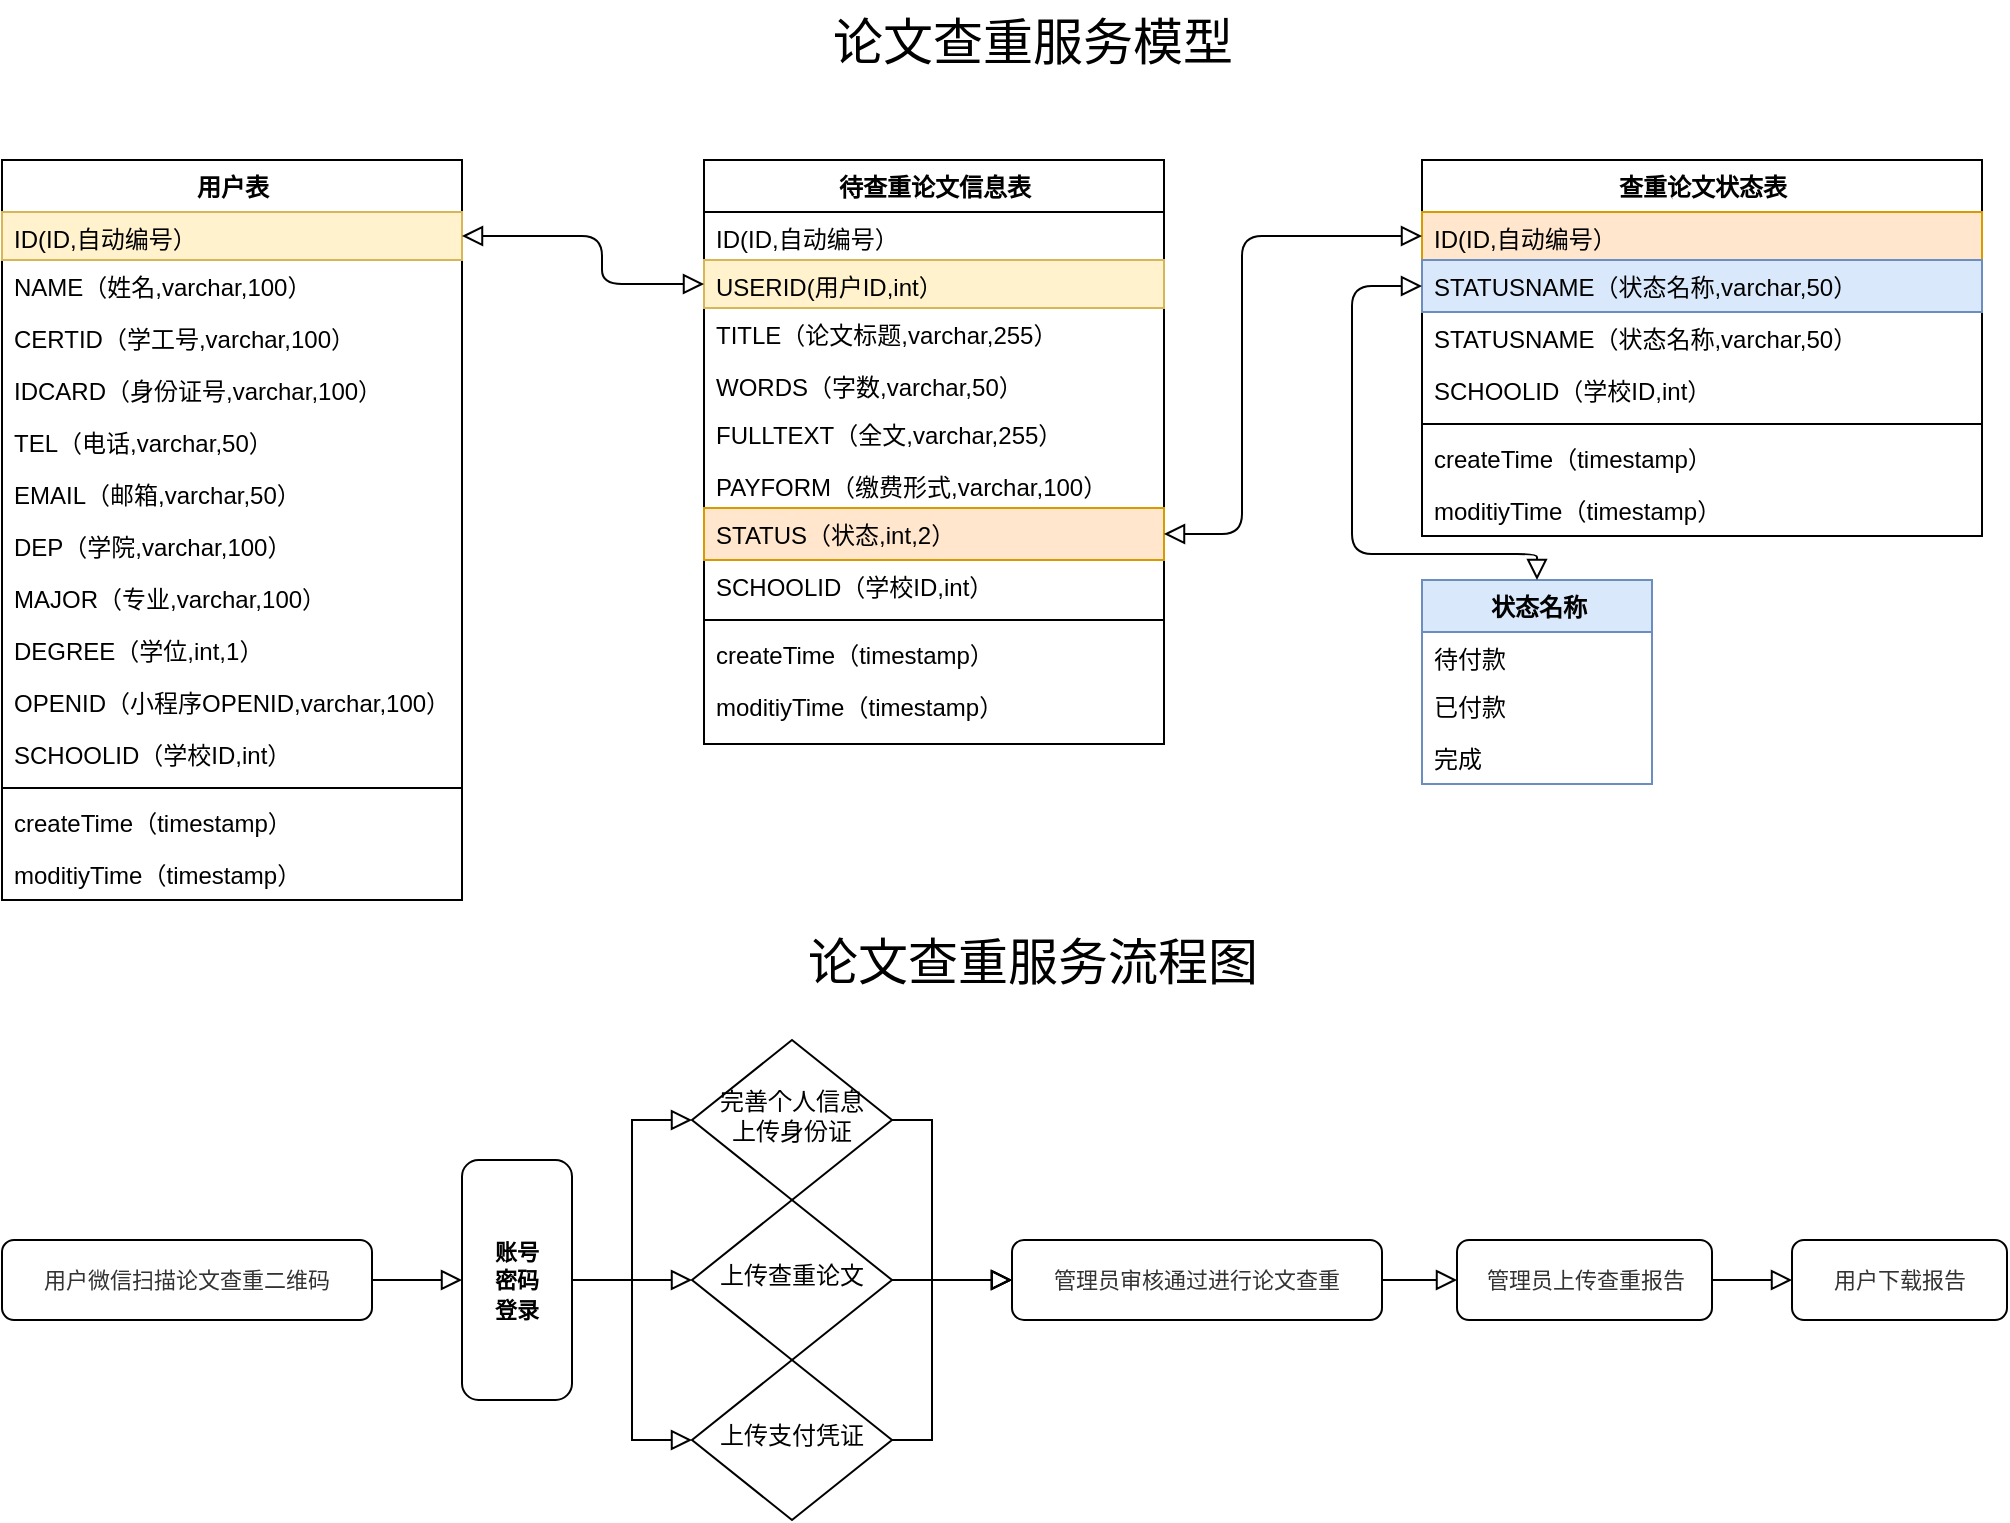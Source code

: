 <mxfile version="14.0.4" type="github">
  <diagram name="Page-1" id="9f46799a-70d6-7492-0946-bef42562c5a5">
    <mxGraphModel dx="2254" dy="843" grid="1" gridSize="10" guides="1" tooltips="1" connect="1" arrows="1" fold="1" page="1" pageScale="1" pageWidth="1100" pageHeight="850" background="#ffffff" math="0" shadow="0">
      <root>
        <mxCell id="0" />
        <mxCell id="1" parent="0" />
        <mxCell id="78961159f06e98e8-17" value="用户表" style="swimlane;html=1;fontStyle=1;align=center;verticalAlign=top;childLayout=stackLayout;horizontal=1;startSize=26;horizontalStack=0;resizeParent=1;resizeLast=0;collapsible=1;marginBottom=0;swimlaneFillColor=#ffffff;rounded=0;shadow=0;comic=0;labelBackgroundColor=none;strokeWidth=1;fillColor=none;fontFamily=Verdana;fontSize=12" parent="1" vertex="1">
          <mxGeometry x="55" y="100" width="230" height="370" as="geometry" />
        </mxCell>
        <mxCell id="fv30kqONhBUnfQ6e0FZD-2" value="ID(ID,自动编号）" style="text;html=1;strokeColor=#d6b656;fillColor=#fff2cc;align=left;verticalAlign=top;spacingLeft=4;spacingRight=4;whiteSpace=wrap;overflow=hidden;rotatable=0;points=[[0,0.5],[1,0.5]];portConstraint=eastwest;" vertex="1" parent="78961159f06e98e8-17">
          <mxGeometry y="26" width="230" height="24" as="geometry" />
        </mxCell>
        <mxCell id="fv30kqONhBUnfQ6e0FZD-4" value="NAME（姓名,varchar,100）" style="text;html=1;strokeColor=none;fillColor=none;align=left;verticalAlign=top;spacingLeft=4;spacingRight=4;whiteSpace=wrap;overflow=hidden;rotatable=0;points=[[0,0.5],[1,0.5]];portConstraint=eastwest;" vertex="1" parent="78961159f06e98e8-17">
          <mxGeometry y="50" width="230" height="26" as="geometry" />
        </mxCell>
        <mxCell id="78961159f06e98e8-21" value="CERTID（学工号,varchar,100）" style="text;html=1;strokeColor=none;fillColor=none;align=left;verticalAlign=top;spacingLeft=4;spacingRight=4;whiteSpace=wrap;overflow=hidden;rotatable=0;points=[[0,0.5],[1,0.5]];portConstraint=eastwest;" parent="78961159f06e98e8-17" vertex="1">
          <mxGeometry y="76" width="230" height="26" as="geometry" />
        </mxCell>
        <mxCell id="78961159f06e98e8-23" value="IDCARD（身份证号,varchar,100）" style="text;html=1;strokeColor=none;fillColor=none;align=left;verticalAlign=top;spacingLeft=4;spacingRight=4;whiteSpace=wrap;overflow=hidden;rotatable=0;points=[[0,0.5],[1,0.5]];portConstraint=eastwest;" parent="78961159f06e98e8-17" vertex="1">
          <mxGeometry y="102" width="230" height="26" as="geometry" />
        </mxCell>
        <mxCell id="78961159f06e98e8-24" value="TEL（电话,varchar,50）" style="text;html=1;strokeColor=none;fillColor=none;align=left;verticalAlign=top;spacingLeft=4;spacingRight=4;whiteSpace=wrap;overflow=hidden;rotatable=0;points=[[0,0.5],[1,0.5]];portConstraint=eastwest;" parent="78961159f06e98e8-17" vertex="1">
          <mxGeometry y="128" width="230" height="26" as="geometry" />
        </mxCell>
        <mxCell id="fv30kqONhBUnfQ6e0FZD-3" value="EMAIL（邮箱,varchar,50）" style="text;html=1;strokeColor=none;fillColor=none;align=left;verticalAlign=top;spacingLeft=4;spacingRight=4;whiteSpace=wrap;overflow=hidden;rotatable=0;points=[[0,0.5],[1,0.5]];portConstraint=eastwest;" vertex="1" parent="78961159f06e98e8-17">
          <mxGeometry y="154" width="230" height="26" as="geometry" />
        </mxCell>
        <mxCell id="fv30kqONhBUnfQ6e0FZD-5" value="DEP（学院,varchar,100）" style="text;html=1;strokeColor=none;fillColor=none;align=left;verticalAlign=top;spacingLeft=4;spacingRight=4;whiteSpace=wrap;overflow=hidden;rotatable=0;points=[[0,0.5],[1,0.5]];portConstraint=eastwest;" vertex="1" parent="78961159f06e98e8-17">
          <mxGeometry y="180" width="230" height="26" as="geometry" />
        </mxCell>
        <mxCell id="fv30kqONhBUnfQ6e0FZD-6" value="MAJOR（专业,varchar,100）" style="text;html=1;strokeColor=none;fillColor=none;align=left;verticalAlign=top;spacingLeft=4;spacingRight=4;whiteSpace=wrap;overflow=hidden;rotatable=0;points=[[0,0.5],[1,0.5]];portConstraint=eastwest;" vertex="1" parent="78961159f06e98e8-17">
          <mxGeometry y="206" width="230" height="26" as="geometry" />
        </mxCell>
        <mxCell id="fv30kqONhBUnfQ6e0FZD-7" value="DEGREE（学位,int,1）" style="text;html=1;strokeColor=none;fillColor=none;align=left;verticalAlign=top;spacingLeft=4;spacingRight=4;whiteSpace=wrap;overflow=hidden;rotatable=0;points=[[0,0.5],[1,0.5]];portConstraint=eastwest;" vertex="1" parent="78961159f06e98e8-17">
          <mxGeometry y="232" width="230" height="26" as="geometry" />
        </mxCell>
        <mxCell id="78961159f06e98e8-25" value="OPENID（小程序OPENID,varchar,100）" style="text;html=1;strokeColor=none;fillColor=none;align=left;verticalAlign=top;spacingLeft=4;spacingRight=4;whiteSpace=wrap;overflow=hidden;rotatable=0;points=[[0,0.5],[1,0.5]];portConstraint=eastwest;" parent="78961159f06e98e8-17" vertex="1">
          <mxGeometry y="258" width="230" height="26" as="geometry" />
        </mxCell>
        <mxCell id="78961159f06e98e8-26" value="SCHOOLID（学校ID,int）" style="text;html=1;strokeColor=none;fillColor=none;align=left;verticalAlign=top;spacingLeft=4;spacingRight=4;whiteSpace=wrap;overflow=hidden;rotatable=0;points=[[0,0.5],[1,0.5]];portConstraint=eastwest;" parent="78961159f06e98e8-17" vertex="1">
          <mxGeometry y="284" width="230" height="26" as="geometry" />
        </mxCell>
        <mxCell id="78961159f06e98e8-19" value="" style="line;html=1;strokeWidth=1;fillColor=none;align=left;verticalAlign=middle;spacingTop=-1;spacingLeft=3;spacingRight=3;rotatable=0;labelPosition=right;points=[];portConstraint=eastwest;" parent="78961159f06e98e8-17" vertex="1">
          <mxGeometry y="310" width="230" height="8" as="geometry" />
        </mxCell>
        <mxCell id="78961159f06e98e8-20" value="createTime（timestamp）" style="text;html=1;strokeColor=none;fillColor=none;align=left;verticalAlign=top;spacingLeft=4;spacingRight=4;whiteSpace=wrap;overflow=hidden;rotatable=0;points=[[0,0.5],[1,0.5]];portConstraint=eastwest;" parent="78961159f06e98e8-17" vertex="1">
          <mxGeometry y="318" width="230" height="26" as="geometry" />
        </mxCell>
        <mxCell id="78961159f06e98e8-27" value="moditiyTime（timestamp）" style="text;html=1;strokeColor=none;fillColor=none;align=left;verticalAlign=top;spacingLeft=4;spacingRight=4;whiteSpace=wrap;overflow=hidden;rotatable=0;points=[[0,0.5],[1,0.5]];portConstraint=eastwest;" parent="78961159f06e98e8-17" vertex="1">
          <mxGeometry y="344" width="230" height="26" as="geometry" />
        </mxCell>
        <mxCell id="78961159f06e98e8-30" value="待查重论文信息表" style="swimlane;html=1;fontStyle=1;align=center;verticalAlign=top;childLayout=stackLayout;horizontal=1;startSize=26;horizontalStack=0;resizeParent=1;resizeLast=0;collapsible=1;marginBottom=0;swimlaneFillColor=#ffffff;rounded=0;shadow=0;comic=0;labelBackgroundColor=none;strokeWidth=1;fillColor=none;fontFamily=Verdana;fontSize=12" parent="1" vertex="1">
          <mxGeometry x="406" y="100" width="230" height="292" as="geometry">
            <mxRectangle x="430" y="83" width="130" height="26" as="alternateBounds" />
          </mxGeometry>
        </mxCell>
        <mxCell id="fv30kqONhBUnfQ6e0FZD-8" value="ID(ID,自动编号）" style="text;html=1;strokeColor=none;fillColor=none;align=left;verticalAlign=top;spacingLeft=4;spacingRight=4;whiteSpace=wrap;overflow=hidden;rotatable=0;points=[[0,0.5],[1,0.5]];portConstraint=eastwest;" vertex="1" parent="78961159f06e98e8-30">
          <mxGeometry y="26" width="230" height="24" as="geometry" />
        </mxCell>
        <mxCell id="fv30kqONhBUnfQ6e0FZD-18" value="USERID(用户ID,int）" style="text;html=1;strokeColor=#d6b656;fillColor=#fff2cc;align=left;verticalAlign=top;spacingLeft=4;spacingRight=4;whiteSpace=wrap;overflow=hidden;rotatable=0;points=[[0,0.5],[1,0.5]];portConstraint=eastwest;" vertex="1" parent="78961159f06e98e8-30">
          <mxGeometry y="50" width="230" height="24" as="geometry" />
        </mxCell>
        <mxCell id="78961159f06e98e8-31" value="TITLE（论文标题,varchar,255）" style="text;html=1;strokeColor=none;fillColor=none;align=left;verticalAlign=top;spacingLeft=4;spacingRight=4;whiteSpace=wrap;overflow=hidden;rotatable=0;points=[[0,0.5],[1,0.5]];portConstraint=eastwest;" parent="78961159f06e98e8-30" vertex="1">
          <mxGeometry y="74" width="230" height="26" as="geometry" />
        </mxCell>
        <mxCell id="78961159f06e98e8-32" value="WORDS（字数,varchar,50）" style="text;html=1;strokeColor=none;fillColor=none;align=left;verticalAlign=top;spacingLeft=4;spacingRight=4;whiteSpace=wrap;overflow=hidden;rotatable=0;points=[[0,0.5],[1,0.5]];portConstraint=eastwest;" parent="78961159f06e98e8-30" vertex="1">
          <mxGeometry y="100" width="230" height="24" as="geometry" />
        </mxCell>
        <mxCell id="78961159f06e98e8-33" value="FULLTEXT（全文,varchar,255）" style="text;html=1;strokeColor=none;fillColor=none;align=left;verticalAlign=top;spacingLeft=4;spacingRight=4;whiteSpace=wrap;overflow=hidden;rotatable=0;points=[[0,0.5],[1,0.5]];portConstraint=eastwest;" parent="78961159f06e98e8-30" vertex="1">
          <mxGeometry y="124" width="230" height="26" as="geometry" />
        </mxCell>
        <mxCell id="78961159f06e98e8-36" value="PAYFORM（缴费形式,varchar,100）" style="text;html=1;strokeColor=none;fillColor=none;align=left;verticalAlign=top;spacingLeft=4;spacingRight=4;whiteSpace=wrap;overflow=hidden;rotatable=0;points=[[0,0.5],[1,0.5]];portConstraint=eastwest;" parent="78961159f06e98e8-30" vertex="1">
          <mxGeometry y="150" width="230" height="24" as="geometry" />
        </mxCell>
        <mxCell id="78961159f06e98e8-37" value="STATUS（状态,int,2）" style="text;html=1;strokeColor=#d79b00;fillColor=#ffe6cc;align=left;verticalAlign=top;spacingLeft=4;spacingRight=4;whiteSpace=wrap;overflow=hidden;rotatable=0;points=[[0,0.5],[1,0.5]];portConstraint=eastwest;" parent="78961159f06e98e8-30" vertex="1">
          <mxGeometry y="174" width="230" height="26" as="geometry" />
        </mxCell>
        <mxCell id="fv30kqONhBUnfQ6e0FZD-15" value="SCHOOLID（学校ID,int）" style="text;html=1;strokeColor=none;fillColor=none;align=left;verticalAlign=top;spacingLeft=4;spacingRight=4;whiteSpace=wrap;overflow=hidden;rotatable=0;points=[[0,0.5],[1,0.5]];portConstraint=eastwest;" vertex="1" parent="78961159f06e98e8-30">
          <mxGeometry y="200" width="230" height="26" as="geometry" />
        </mxCell>
        <mxCell id="78961159f06e98e8-38" value="" style="line;html=1;strokeWidth=1;fillColor=none;align=left;verticalAlign=middle;spacingTop=-1;spacingLeft=3;spacingRight=3;rotatable=0;labelPosition=right;points=[];portConstraint=eastwest;" parent="78961159f06e98e8-30" vertex="1">
          <mxGeometry y="226" width="230" height="8" as="geometry" />
        </mxCell>
        <mxCell id="fv30kqONhBUnfQ6e0FZD-9" value="createTime（timestamp）" style="text;html=1;strokeColor=none;fillColor=none;align=left;verticalAlign=top;spacingLeft=4;spacingRight=4;whiteSpace=wrap;overflow=hidden;rotatable=0;points=[[0,0.5],[1,0.5]];portConstraint=eastwest;" vertex="1" parent="78961159f06e98e8-30">
          <mxGeometry y="234" width="230" height="26" as="geometry" />
        </mxCell>
        <mxCell id="fv30kqONhBUnfQ6e0FZD-10" value="moditiyTime（timestamp）" style="text;html=1;strokeColor=none;fillColor=none;align=left;verticalAlign=top;spacingLeft=4;spacingRight=4;whiteSpace=wrap;overflow=hidden;rotatable=0;points=[[0,0.5],[1,0.5]];portConstraint=eastwest;" vertex="1" parent="78961159f06e98e8-30">
          <mxGeometry y="260" width="230" height="26" as="geometry" />
        </mxCell>
        <mxCell id="78961159f06e98e8-43" value="查重论文状态表" style="swimlane;html=1;fontStyle=1;align=center;verticalAlign=top;childLayout=stackLayout;horizontal=1;startSize=26;horizontalStack=0;resizeParent=1;resizeLast=0;collapsible=1;marginBottom=0;swimlaneFillColor=#ffffff;rounded=0;shadow=0;comic=0;labelBackgroundColor=none;strokeWidth=1;fillColor=none;fontFamily=Verdana;fontSize=12" parent="1" vertex="1">
          <mxGeometry x="765" y="100" width="280" height="188" as="geometry" />
        </mxCell>
        <mxCell id="fv30kqONhBUnfQ6e0FZD-13" value="ID(ID,自动编号）" style="text;html=1;strokeColor=#d79b00;fillColor=#ffe6cc;align=left;verticalAlign=top;spacingLeft=4;spacingRight=4;whiteSpace=wrap;overflow=hidden;rotatable=0;points=[[0,0.5],[1,0.5]];portConstraint=eastwest;" vertex="1" parent="78961159f06e98e8-43">
          <mxGeometry y="26" width="280" height="24" as="geometry" />
        </mxCell>
        <mxCell id="78961159f06e98e8-44" value="STATUSNAME（状态名称,varchar,50）" style="text;html=1;strokeColor=#6c8ebf;fillColor=#dae8fc;align=left;verticalAlign=top;spacingLeft=4;spacingRight=4;whiteSpace=wrap;overflow=hidden;rotatable=0;points=[[0,0.5],[1,0.5]];portConstraint=eastwest;" parent="78961159f06e98e8-43" vertex="1">
          <mxGeometry y="50" width="280" height="26" as="geometry" />
        </mxCell>
        <mxCell id="78961159f06e98e8-45" value="STATUSNAME（状态名称,varchar,50）" style="text;html=1;strokeColor=none;fillColor=none;align=left;verticalAlign=top;spacingLeft=4;spacingRight=4;whiteSpace=wrap;overflow=hidden;rotatable=0;points=[[0,0.5],[1,0.5]];portConstraint=eastwest;" parent="78961159f06e98e8-43" vertex="1">
          <mxGeometry y="76" width="280" height="26" as="geometry" />
        </mxCell>
        <mxCell id="fv30kqONhBUnfQ6e0FZD-14" value="SCHOOLID（学校ID,int）" style="text;html=1;strokeColor=none;fillColor=none;align=left;verticalAlign=top;spacingLeft=4;spacingRight=4;whiteSpace=wrap;overflow=hidden;rotatable=0;points=[[0,0.5],[1,0.5]];portConstraint=eastwest;" vertex="1" parent="78961159f06e98e8-43">
          <mxGeometry y="102" width="280" height="26" as="geometry" />
        </mxCell>
        <mxCell id="78961159f06e98e8-51" value="" style="line;html=1;strokeWidth=1;fillColor=none;align=left;verticalAlign=middle;spacingTop=-1;spacingLeft=3;spacingRight=3;rotatable=0;labelPosition=right;points=[];portConstraint=eastwest;" parent="78961159f06e98e8-43" vertex="1">
          <mxGeometry y="128" width="280" height="8" as="geometry" />
        </mxCell>
        <mxCell id="fv30kqONhBUnfQ6e0FZD-11" value="createTime（timestamp）" style="text;html=1;strokeColor=none;fillColor=none;align=left;verticalAlign=top;spacingLeft=4;spacingRight=4;whiteSpace=wrap;overflow=hidden;rotatable=0;points=[[0,0.5],[1,0.5]];portConstraint=eastwest;" vertex="1" parent="78961159f06e98e8-43">
          <mxGeometry y="136" width="280" height="26" as="geometry" />
        </mxCell>
        <mxCell id="fv30kqONhBUnfQ6e0FZD-12" value="moditiyTime（timestamp）" style="text;html=1;strokeColor=none;fillColor=none;align=left;verticalAlign=top;spacingLeft=4;spacingRight=4;whiteSpace=wrap;overflow=hidden;rotatable=0;points=[[0,0.5],[1,0.5]];portConstraint=eastwest;" vertex="1" parent="78961159f06e98e8-43">
          <mxGeometry y="162" width="280" height="26" as="geometry" />
        </mxCell>
        <mxCell id="fv30kqONhBUnfQ6e0FZD-1" value="论文查重服务模型" style="text;html=1;align=center;verticalAlign=middle;resizable=0;points=[];autosize=1;fontSize=25;fontStyle=0" vertex="1" parent="1">
          <mxGeometry x="460" y="20" width="220" height="40" as="geometry" />
        </mxCell>
        <mxCell id="fv30kqONhBUnfQ6e0FZD-16" style="edgeStyle=orthogonalEdgeStyle;html=1;labelBackgroundColor=none;startFill=0;startSize=8;endArrow=block;endFill=0;endSize=8;fontFamily=Verdana;fontSize=12;startArrow=block;rounded=1;" edge="1" parent="1" source="78961159f06e98e8-37" target="fv30kqONhBUnfQ6e0FZD-13">
          <mxGeometry relative="1" as="geometry">
            <Array as="points">
              <mxPoint x="675" y="287" />
              <mxPoint x="675" y="138" />
            </Array>
            <mxPoint x="825" y="319.0" as="sourcePoint" />
            <mxPoint x="675" y="147" as="targetPoint" />
          </mxGeometry>
        </mxCell>
        <mxCell id="fv30kqONhBUnfQ6e0FZD-17" style="edgeStyle=orthogonalEdgeStyle;html=1;labelBackgroundColor=none;startFill=0;startSize=8;endArrow=block;endFill=0;endSize=8;fontFamily=Verdana;fontSize=12;startArrow=block;exitX=1;exitY=0.5;exitDx=0;exitDy=0;rounded=1;" edge="1" parent="1" source="fv30kqONhBUnfQ6e0FZD-2" target="fv30kqONhBUnfQ6e0FZD-18">
          <mxGeometry relative="1" as="geometry">
            <Array as="points">
              <mxPoint x="355" y="138" />
              <mxPoint x="355" y="162" />
            </Array>
            <mxPoint x="305" y="204.8" as="sourcePoint" />
            <mxPoint x="442.2" y="37.04" as="targetPoint" />
          </mxGeometry>
        </mxCell>
        <mxCell id="fv30kqONhBUnfQ6e0FZD-19" value="状态名称" style="swimlane;html=1;fontStyle=1;align=center;verticalAlign=top;childLayout=stackLayout;horizontal=1;startSize=26;horizontalStack=0;resizeParent=1;resizeLast=0;collapsible=1;marginBottom=0;swimlaneFillColor=#ffffff;rounded=0;shadow=0;comic=0;labelBackgroundColor=none;strokeWidth=1;fillColor=#dae8fc;fontFamily=Verdana;fontSize=12;strokeColor=#6c8ebf;" vertex="1" parent="1">
          <mxGeometry x="765" y="310" width="115" height="102" as="geometry" />
        </mxCell>
        <mxCell id="fv30kqONhBUnfQ6e0FZD-20" value="待付款" style="text;html=1;align=left;verticalAlign=top;spacingLeft=4;spacingRight=4;whiteSpace=wrap;overflow=hidden;rotatable=0;points=[[0,0.5],[1,0.5]];portConstraint=eastwest;" vertex="1" parent="fv30kqONhBUnfQ6e0FZD-19">
          <mxGeometry y="26" width="115" height="24" as="geometry" />
        </mxCell>
        <mxCell id="fv30kqONhBUnfQ6e0FZD-21" value="已付款" style="text;html=1;strokeColor=none;fillColor=none;align=left;verticalAlign=top;spacingLeft=4;spacingRight=4;whiteSpace=wrap;overflow=hidden;rotatable=0;points=[[0,0.5],[1,0.5]];portConstraint=eastwest;" vertex="1" parent="fv30kqONhBUnfQ6e0FZD-19">
          <mxGeometry y="50" width="115" height="26" as="geometry" />
        </mxCell>
        <mxCell id="fv30kqONhBUnfQ6e0FZD-22" value="完成" style="text;html=1;strokeColor=none;fillColor=none;align=left;verticalAlign=top;spacingLeft=4;spacingRight=4;whiteSpace=wrap;overflow=hidden;rotatable=0;points=[[0,0.5],[1,0.5]];portConstraint=eastwest;" vertex="1" parent="fv30kqONhBUnfQ6e0FZD-19">
          <mxGeometry y="76" width="115" height="26" as="geometry" />
        </mxCell>
        <mxCell id="fv30kqONhBUnfQ6e0FZD-27" style="edgeStyle=orthogonalEdgeStyle;html=1;labelBackgroundColor=none;startFill=0;startSize=8;endArrow=block;endFill=0;endSize=8;fontFamily=Verdana;fontSize=12;startArrow=block;rounded=1;" edge="1" parent="1" source="fv30kqONhBUnfQ6e0FZD-19" target="78961159f06e98e8-44">
          <mxGeometry relative="1" as="geometry">
            <Array as="points">
              <mxPoint x="823" y="297" />
              <mxPoint x="730" y="297" />
              <mxPoint x="730" y="163" />
            </Array>
            <mxPoint x="646" y="297" as="sourcePoint" />
            <mxPoint x="775" y="148" as="targetPoint" />
          </mxGeometry>
        </mxCell>
        <mxCell id="fv30kqONhBUnfQ6e0FZD-28" value="&lt;span style=&quot;color: rgb(51 , 51 , 51) ; font-size: 11px ; background-color: rgb(255 , 255 , 255)&quot;&gt;用户微信扫描论文查重二维码&lt;/span&gt;" style="rounded=1;whiteSpace=wrap;html=1;fontSize=11;glass=0;strokeWidth=1;shadow=0;" vertex="1" parent="1">
          <mxGeometry x="55" y="640" width="185" height="40" as="geometry" />
        </mxCell>
        <object label="" id="fv30kqONhBUnfQ6e0FZD-29">
          <mxCell style="edgeStyle=orthogonalEdgeStyle;rounded=0;html=1;jettySize=auto;orthogonalLoop=1;fontSize=11;endArrow=block;endFill=0;endSize=8;strokeWidth=1;shadow=0;labelBackgroundColor=none;fontStyle=1;exitX=1;exitY=0.5;exitDx=0;exitDy=0;entryX=0;entryY=0.5;entryDx=0;entryDy=0;" edge="1" parent="1" source="fv30kqONhBUnfQ6e0FZD-28" target="fv30kqONhBUnfQ6e0FZD-32">
            <mxGeometry y="10" relative="1" as="geometry">
              <mxPoint as="offset" />
              <mxPoint x="420" y="640" as="sourcePoint" />
              <mxPoint x="280" y="660" as="targetPoint" />
            </mxGeometry>
          </mxCell>
        </object>
        <mxCell id="fv30kqONhBUnfQ6e0FZD-30" value="完善个人信息&lt;br&gt;上传身份证" style="rhombus;whiteSpace=wrap;html=1;shadow=0;fontFamily=Helvetica;fontSize=12;align=center;strokeWidth=1;spacing=6;spacingTop=-4;" vertex="1" parent="1">
          <mxGeometry x="400" y="540" width="100" height="80" as="geometry" />
        </mxCell>
        <mxCell id="fv30kqONhBUnfQ6e0FZD-32" value="&lt;span style=&quot;font-size: 11px ; font-weight: 700&quot;&gt;账号&lt;br&gt;密码&lt;br&gt;登录&lt;/span&gt;" style="rounded=1;whiteSpace=wrap;html=1;fontSize=12;glass=0;strokeWidth=1;shadow=0;" vertex="1" parent="1">
          <mxGeometry x="285" y="600" width="55" height="120" as="geometry" />
        </mxCell>
        <mxCell id="fv30kqONhBUnfQ6e0FZD-33" value="上传支付凭证" style="rhombus;whiteSpace=wrap;html=1;shadow=0;fontFamily=Helvetica;fontSize=12;align=center;strokeWidth=1;spacing=6;spacingTop=-4;" vertex="1" parent="1">
          <mxGeometry x="400" y="700" width="100" height="80" as="geometry" />
        </mxCell>
        <object label="" id="fv30kqONhBUnfQ6e0FZD-34">
          <mxCell style="edgeStyle=orthogonalEdgeStyle;rounded=0;html=1;jettySize=auto;orthogonalLoop=1;fontSize=11;endArrow=block;endFill=0;endSize=8;strokeWidth=1;shadow=0;labelBackgroundColor=none;fontStyle=1;exitX=1;exitY=0.5;exitDx=0;exitDy=0;entryX=0;entryY=0.5;entryDx=0;entryDy=0;" edge="1" parent="1" source="fv30kqONhBUnfQ6e0FZD-32" target="fv30kqONhBUnfQ6e0FZD-30">
            <mxGeometry y="10" relative="1" as="geometry">
              <mxPoint as="offset" />
              <mxPoint x="490" y="620" as="sourcePoint" />
              <mxPoint x="750" y="710" as="targetPoint" />
              <Array as="points">
                <mxPoint x="370" y="660" />
                <mxPoint x="370" y="580" />
              </Array>
            </mxGeometry>
          </mxCell>
        </object>
        <object label="" id="fv30kqONhBUnfQ6e0FZD-35">
          <mxCell style="edgeStyle=orthogonalEdgeStyle;rounded=0;html=1;jettySize=auto;orthogonalLoop=1;fontSize=11;endArrow=block;endFill=0;endSize=8;strokeWidth=1;shadow=0;labelBackgroundColor=none;fontStyle=1;exitX=1;exitY=0.5;exitDx=0;exitDy=0;entryX=0;entryY=0.5;entryDx=0;entryDy=0;" edge="1" parent="1" source="fv30kqONhBUnfQ6e0FZD-32" target="fv30kqONhBUnfQ6e0FZD-33">
            <mxGeometry y="10" relative="1" as="geometry">
              <mxPoint as="offset" />
              <mxPoint x="350" y="670" as="sourcePoint" />
              <mxPoint x="400" y="630" as="targetPoint" />
              <Array as="points">
                <mxPoint x="370" y="660" />
                <mxPoint x="370" y="740" />
              </Array>
            </mxGeometry>
          </mxCell>
        </object>
        <object label="" id="fv30kqONhBUnfQ6e0FZD-37">
          <mxCell style="edgeStyle=orthogonalEdgeStyle;rounded=0;html=1;jettySize=auto;orthogonalLoop=1;fontSize=11;endArrow=block;endFill=0;endSize=8;strokeWidth=1;shadow=0;labelBackgroundColor=none;fontStyle=1;entryX=0;entryY=0.5;entryDx=0;entryDy=0;exitX=1;exitY=0.5;exitDx=0;exitDy=0;" edge="1" parent="1" source="fv30kqONhBUnfQ6e0FZD-30" target="fv30kqONhBUnfQ6e0FZD-39">
            <mxGeometry y="10" relative="1" as="geometry">
              <mxPoint as="offset" />
              <mxPoint x="490" y="620" as="sourcePoint" />
              <mxPoint x="540" y="670" as="targetPoint" />
              <Array as="points">
                <mxPoint x="520" y="580" />
                <mxPoint x="520" y="660" />
              </Array>
            </mxGeometry>
          </mxCell>
        </object>
        <object label="" id="fv30kqONhBUnfQ6e0FZD-38">
          <mxCell style="edgeStyle=orthogonalEdgeStyle;rounded=0;html=1;jettySize=auto;orthogonalLoop=1;fontSize=11;endArrow=block;endFill=0;endSize=8;strokeWidth=1;shadow=0;labelBackgroundColor=none;fontStyle=1;exitX=1;exitY=0.5;exitDx=0;exitDy=0;entryX=0;entryY=0.5;entryDx=0;entryDy=0;" edge="1" parent="1" source="fv30kqONhBUnfQ6e0FZD-33" target="fv30kqONhBUnfQ6e0FZD-39">
            <mxGeometry y="10" relative="1" as="geometry">
              <mxPoint as="offset" />
              <mxPoint x="490" y="710" as="sourcePoint" />
              <mxPoint x="540" y="670" as="targetPoint" />
              <Array as="points">
                <mxPoint x="520" y="740" />
                <mxPoint x="520" y="660" />
              </Array>
            </mxGeometry>
          </mxCell>
        </object>
        <mxCell id="fv30kqONhBUnfQ6e0FZD-39" value="&lt;span style=&quot;color: rgb(51 , 51 , 51) ; font-size: 11px ; background-color: rgb(255 , 255 , 255)&quot;&gt;管理员审核通过进行论文查重&lt;/span&gt;" style="rounded=1;whiteSpace=wrap;html=1;fontSize=11;glass=0;strokeWidth=1;shadow=0;" vertex="1" parent="1">
          <mxGeometry x="560" y="640" width="185" height="40" as="geometry" />
        </mxCell>
        <object label="" id="fv30kqONhBUnfQ6e0FZD-40">
          <mxCell style="edgeStyle=orthogonalEdgeStyle;rounded=0;html=1;jettySize=auto;orthogonalLoop=1;fontSize=11;endArrow=block;endFill=0;endSize=8;strokeWidth=1;shadow=0;labelBackgroundColor=none;fontStyle=1;" edge="1" parent="1" source="fv30kqONhBUnfQ6e0FZD-39" target="fv30kqONhBUnfQ6e0FZD-42">
            <mxGeometry y="10" relative="1" as="geometry">
              <mxPoint as="offset" />
              <mxPoint x="735" y="660" as="sourcePoint" />
              <mxPoint x="810" y="660" as="targetPoint" />
              <Array as="points" />
            </mxGeometry>
          </mxCell>
        </object>
        <mxCell id="fv30kqONhBUnfQ6e0FZD-42" value="&lt;span style=&quot;color: rgb(51 , 51 , 51) ; font-size: 11px ; background-color: rgb(255 , 255 , 255)&quot;&gt;管理员上传查重报告&lt;/span&gt;" style="rounded=1;whiteSpace=wrap;html=1;fontSize=11;glass=0;strokeWidth=1;shadow=0;" vertex="1" parent="1">
          <mxGeometry x="782.5" y="640" width="127.5" height="40" as="geometry" />
        </mxCell>
        <mxCell id="fv30kqONhBUnfQ6e0FZD-45" value="&lt;span style=&quot;color: rgb(51 , 51 , 51) ; font-size: 11px ; background-color: rgb(255 , 255 , 255)&quot;&gt;用户下载报告&lt;/span&gt;" style="rounded=1;whiteSpace=wrap;html=1;fontSize=11;glass=0;strokeWidth=1;shadow=0;" vertex="1" parent="1">
          <mxGeometry x="950" y="640" width="107.5" height="40" as="geometry" />
        </mxCell>
        <object label="" id="fv30kqONhBUnfQ6e0FZD-46">
          <mxCell style="edgeStyle=orthogonalEdgeStyle;rounded=0;html=1;jettySize=auto;orthogonalLoop=1;fontSize=11;endArrow=block;endFill=0;endSize=8;strokeWidth=1;shadow=0;labelBackgroundColor=none;fontStyle=1;entryX=0;entryY=0.5;entryDx=0;entryDy=0;" edge="1" parent="1" source="fv30kqONhBUnfQ6e0FZD-42" target="fv30kqONhBUnfQ6e0FZD-45">
            <mxGeometry y="10" relative="1" as="geometry">
              <mxPoint as="offset" />
              <mxPoint x="890" y="659.5" as="sourcePoint" />
              <mxPoint x="927.5" y="659.5" as="targetPoint" />
              <Array as="points" />
            </mxGeometry>
          </mxCell>
        </object>
        <mxCell id="fv30kqONhBUnfQ6e0FZD-47" value="上传查重论文" style="rhombus;whiteSpace=wrap;html=1;shadow=0;fontFamily=Helvetica;fontSize=12;align=center;strokeWidth=1;spacing=6;spacingTop=-4;" vertex="1" parent="1">
          <mxGeometry x="400" y="620" width="100" height="80" as="geometry" />
        </mxCell>
        <object label="" id="fv30kqONhBUnfQ6e0FZD-48">
          <mxCell style="edgeStyle=orthogonalEdgeStyle;rounded=0;html=1;jettySize=auto;orthogonalLoop=1;fontSize=11;endArrow=block;endFill=0;endSize=8;strokeWidth=1;shadow=0;labelBackgroundColor=none;fontStyle=1;exitX=1;exitY=0.5;exitDx=0;exitDy=0;entryX=0;entryY=0.5;entryDx=0;entryDy=0;" edge="1" parent="1" source="fv30kqONhBUnfQ6e0FZD-32" target="fv30kqONhBUnfQ6e0FZD-47">
            <mxGeometry y="10" relative="1" as="geometry">
              <mxPoint as="offset" />
              <mxPoint x="350" y="670" as="sourcePoint" />
              <mxPoint x="410" y="750" as="targetPoint" />
              <Array as="points">
                <mxPoint x="360" y="660" />
                <mxPoint x="360" y="660" />
              </Array>
            </mxGeometry>
          </mxCell>
        </object>
        <object label="" id="fv30kqONhBUnfQ6e0FZD-49">
          <mxCell style="edgeStyle=orthogonalEdgeStyle;rounded=0;html=1;jettySize=auto;orthogonalLoop=1;fontSize=11;endArrow=block;endFill=0;endSize=8;strokeWidth=1;shadow=0;labelBackgroundColor=none;fontStyle=1;exitX=1;exitY=0.5;exitDx=0;exitDy=0;entryX=0;entryY=0.5;entryDx=0;entryDy=0;" edge="1" parent="1" source="fv30kqONhBUnfQ6e0FZD-47" target="fv30kqONhBUnfQ6e0FZD-39">
            <mxGeometry y="10" relative="1" as="geometry">
              <mxPoint as="offset" />
              <mxPoint x="576" y="720" as="sourcePoint" />
              <mxPoint x="636" y="720" as="targetPoint" />
              <Array as="points">
                <mxPoint x="540" y="660" />
                <mxPoint x="540" y="660" />
              </Array>
            </mxGeometry>
          </mxCell>
        </object>
        <mxCell id="fv30kqONhBUnfQ6e0FZD-50" value="论文查重服务流程图" style="text;html=1;align=center;verticalAlign=middle;resizable=0;points=[];autosize=1;fontSize=25;fontStyle=0" vertex="1" parent="1">
          <mxGeometry x="450" y="480" width="240" height="40" as="geometry" />
        </mxCell>
      </root>
    </mxGraphModel>
  </diagram>
</mxfile>
